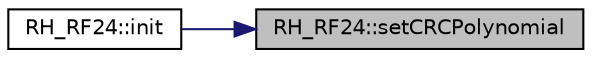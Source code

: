 digraph "RH_RF24::setCRCPolynomial"
{
 // LATEX_PDF_SIZE
  edge [fontname="Helvetica",fontsize="10",labelfontname="Helvetica",labelfontsize="10"];
  node [fontname="Helvetica",fontsize="10",shape=record];
  rankdir="RL";
  Node1 [label="RH_RF24::setCRCPolynomial",height=0.2,width=0.4,color="black", fillcolor="grey75", style="filled", fontcolor="black",tooltip=" "];
  Node1 -> Node2 [dir="back",color="midnightblue",fontsize="10",style="solid",fontname="Helvetica"];
  Node2 [label="RH_RF24::init",height=0.2,width=0.4,color="black", fillcolor="white", style="filled",URL="$class_r_h___r_f24.html#a2cb53e42f79e769497ae564a8d74230e",tooltip=" "];
}
